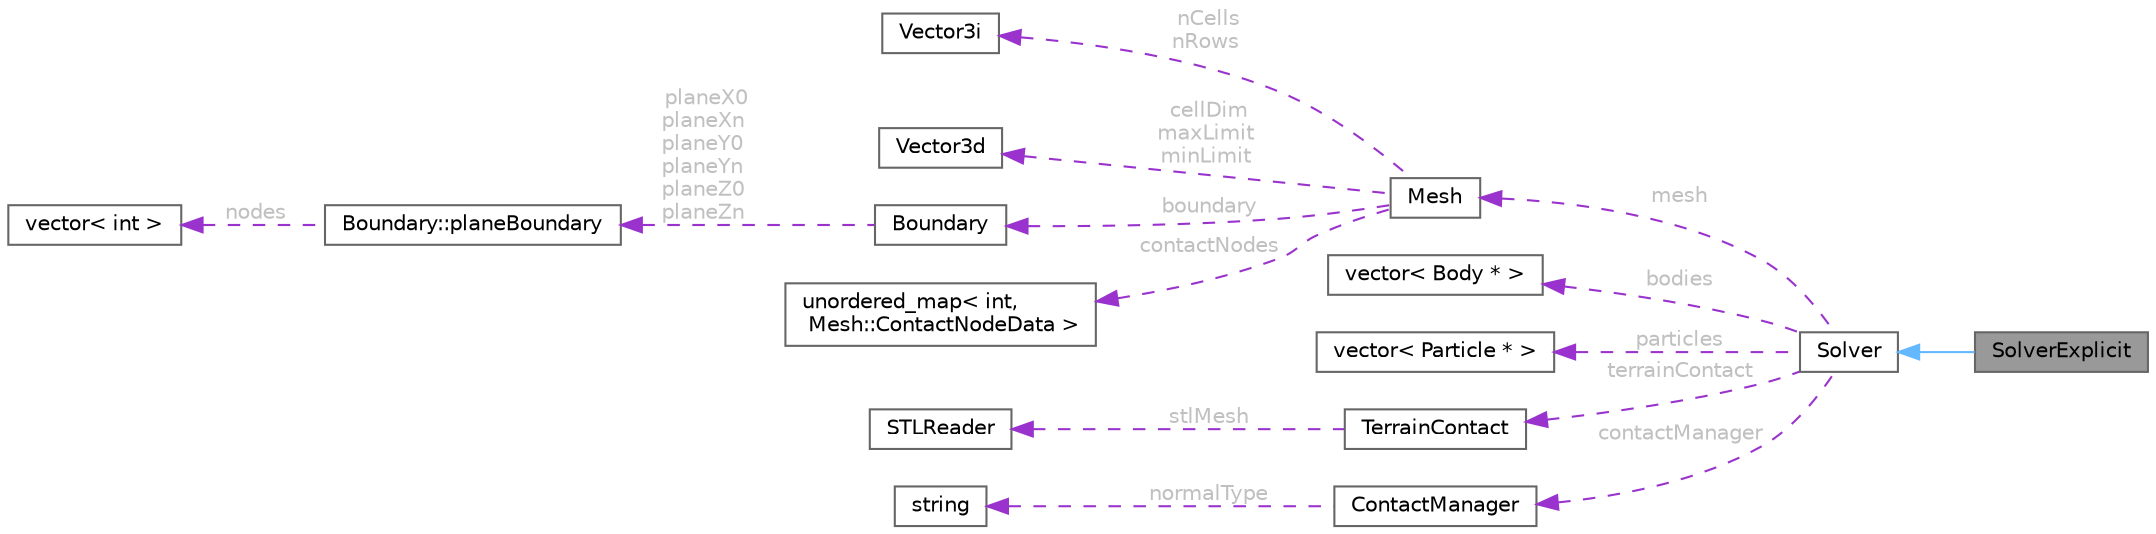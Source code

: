 digraph "SolverExplicit"
{
 // LATEX_PDF_SIZE
  bgcolor="transparent";
  edge [fontname=Helvetica,fontsize=10,labelfontname=Helvetica,labelfontsize=10];
  node [fontname=Helvetica,fontsize=10,shape=box,height=0.2,width=0.4];
  rankdir="LR";
  Node1 [id="Node000001",label="SolverExplicit",height=0.2,width=0.4,color="gray40", fillcolor="grey60", style="filled", fontcolor="black",tooltip="Represents the operations to solve explicitly the equations in time using the Update Stress Last (USL..."];
  Node2 -> Node1 [id="edge1_Node000001_Node000002",dir="back",color="steelblue1",style="solid",tooltip=" "];
  Node2 [id="Node000002",label="Solver",height=0.2,width=0.4,color="gray40", fillcolor="white", style="filled",URL="$classSolver.html",tooltip="Represents the operations to solve the equations in time."];
  Node3 -> Node2 [id="edge2_Node000002_Node000003",dir="back",color="darkorchid3",style="dashed",tooltip=" ",label=" mesh",fontcolor="grey" ];
  Node3 [id="Node000003",label="Mesh",height=0.2,width=0.4,color="gray40", fillcolor="white", style="filled",URL="$classMesh.html",tooltip="Class representing a rectangular grid mesh."];
  Node4 -> Node3 [id="edge3_Node000003_Node000004",dir="back",color="darkorchid3",style="dashed",tooltip=" ",label=" nCells\nnRows",fontcolor="grey" ];
  Node4 [id="Node000004",label="Vector3i",height=0.2,width=0.4,color="gray40", fillcolor="white", style="filled",tooltip=" "];
  Node5 -> Node3 [id="edge4_Node000003_Node000005",dir="back",color="darkorchid3",style="dashed",tooltip=" ",label=" cellDim\nmaxLimit\nminLimit",fontcolor="grey" ];
  Node5 [id="Node000005",label="Vector3d",height=0.2,width=0.4,color="gray40", fillcolor="white", style="filled",tooltip=" "];
  Node6 -> Node3 [id="edge5_Node000003_Node000006",dir="back",color="darkorchid3",style="dashed",tooltip=" ",label=" boundary",fontcolor="grey" ];
  Node6 [id="Node000006",label="Boundary",height=0.2,width=0.4,color="gray40", fillcolor="white", style="filled",URL="$classBoundary.html",tooltip="Mesh boundary nodes."];
  Node7 -> Node6 [id="edge6_Node000006_Node000007",dir="back",color="darkorchid3",style="dashed",tooltip=" ",label=" planeX0\nplaneXn\nplaneY0\nplaneYn\nplaneZ0\nplaneZn",fontcolor="grey" ];
  Node7 [id="Node000007",label="Boundary::planeBoundary",height=0.2,width=0.4,color="gray40", fillcolor="white", style="filled",URL="$structBoundary_1_1planeBoundary.html",tooltip="Represents the nodes and the type of restrictions."];
  Node8 -> Node7 [id="edge7_Node000007_Node000008",dir="back",color="darkorchid3",style="dashed",tooltip=" ",label=" nodes",fontcolor="grey" ];
  Node8 [id="Node000008",label="vector\< int \>",height=0.2,width=0.4,color="gray40", fillcolor="white", style="filled",tooltip=" "];
  Node9 -> Node3 [id="edge8_Node000003_Node000009",dir="back",color="darkorchid3",style="dashed",tooltip=" ",label=" contactNodes",fontcolor="grey" ];
  Node9 [id="Node000009",label="unordered_map\< int,\l Mesh::ContactNodeData \>",height=0.2,width=0.4,color="gray40", fillcolor="white", style="filled",tooltip=" "];
  Node10 -> Node2 [id="edge9_Node000002_Node000010",dir="back",color="darkorchid3",style="dashed",tooltip=" ",label=" bodies",fontcolor="grey" ];
  Node10 [id="Node000010",label="vector\< Body * \>",height=0.2,width=0.4,color="gray40", fillcolor="white", style="filled",tooltip=" "];
  Node11 -> Node2 [id="edge10_Node000002_Node000011",dir="back",color="darkorchid3",style="dashed",tooltip=" ",label=" particles",fontcolor="grey" ];
  Node11 [id="Node000011",label="vector\< Particle * \>",height=0.2,width=0.4,color="gray40", fillcolor="white", style="filled",tooltip=" "];
  Node12 -> Node2 [id="edge11_Node000002_Node000012",dir="back",color="darkorchid3",style="dashed",tooltip=" ",label=" terrainContact",fontcolor="grey" ];
  Node12 [id="Node000012",label="TerrainContact",height=0.2,width=0.4,color="gray40", fillcolor="white", style="filled",URL="$classTerrainContact.html",tooltip="Class to compute terrain contact."];
  Node13 -> Node12 [id="edge12_Node000012_Node000013",dir="back",color="darkorchid3",style="dashed",tooltip=" ",label=" stlMesh",fontcolor="grey" ];
  Node13 [id="Node000013",label="STLReader",height=0.2,width=0.4,color="gray40", fillcolor="white", style="filled",URL="$classSTLReader.html",tooltip="Class to read STL files."];
  Node14 -> Node2 [id="edge13_Node000002_Node000014",dir="back",color="darkorchid3",style="dashed",tooltip=" ",label=" contactManager",fontcolor="grey" ];
  Node14 [id="Node000014",label="ContactManager",height=0.2,width=0.4,color="gray40", fillcolor="white", style="filled",URL="$classContactManager.html",tooltip="Manages Slave-Master contact method data and operations This class contain all variables and function..."];
  Node15 -> Node14 [id="edge14_Node000014_Node000015",dir="back",color="darkorchid3",style="dashed",tooltip=" ",label=" normalType",fontcolor="grey" ];
  Node15 [id="Node000015",label="string",height=0.2,width=0.4,color="gray40", fillcolor="white", style="filled",tooltip=" "];
}
